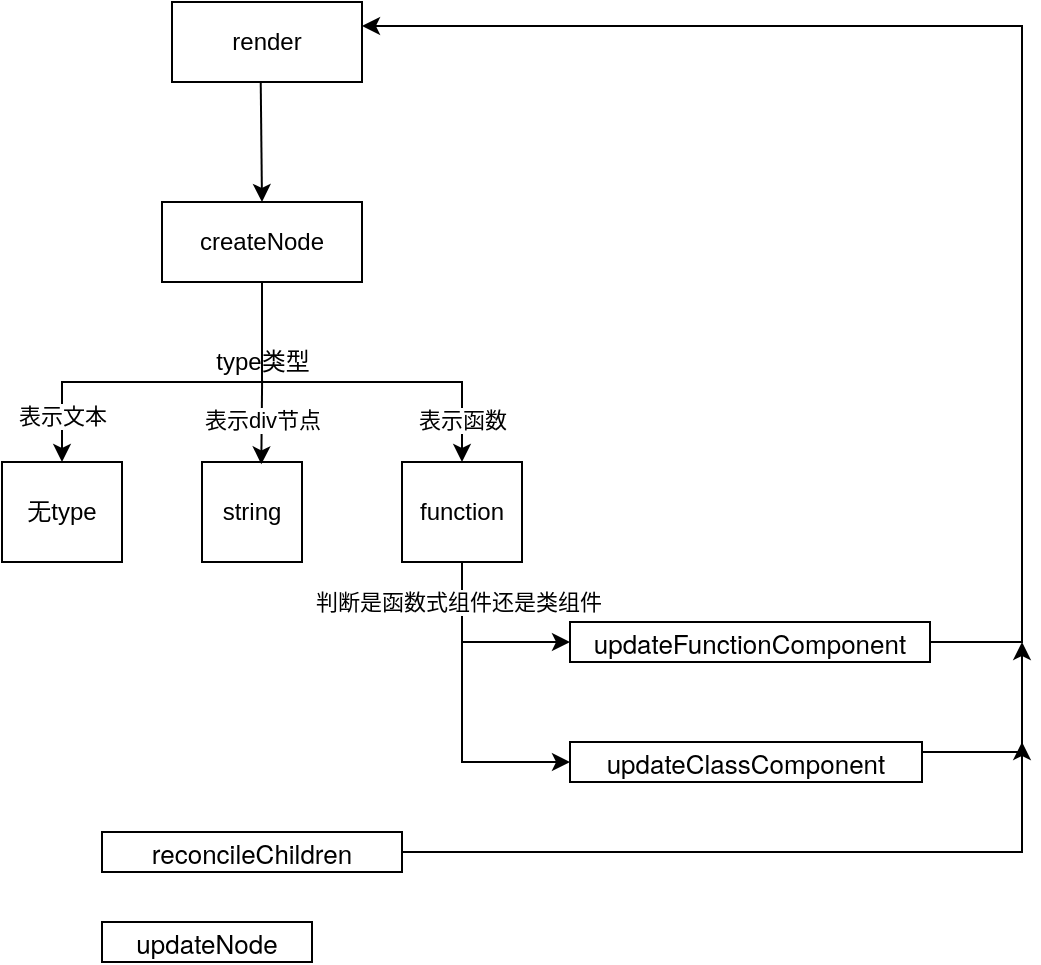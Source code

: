 <mxfile version="15.6.3" type="github">
  <diagram id="Qd1g5C2MhR4ghlp3BkJn" name="Page-1">
    <mxGraphModel dx="1082" dy="594" grid="1" gridSize="10" guides="1" tooltips="1" connect="1" arrows="1" fold="1" page="1" pageScale="1" pageWidth="827" pageHeight="1169" math="0" shadow="0">
      <root>
        <mxCell id="0" />
        <mxCell id="1" parent="0" />
        <mxCell id="nEoELE-P0bpkSJp-LcdI-7" value="render" style="rounded=0;whiteSpace=wrap;html=1;" vertex="1" parent="1">
          <mxGeometry x="215" y="160" width="95" height="40" as="geometry" />
        </mxCell>
        <mxCell id="nEoELE-P0bpkSJp-LcdI-8" value="" style="endArrow=classic;html=1;rounded=0;entryX=0.5;entryY=0;entryDx=0;entryDy=0;exitX=0.467;exitY=1.007;exitDx=0;exitDy=0;exitPerimeter=0;" edge="1" parent="1" source="nEoELE-P0bpkSJp-LcdI-7" target="nEoELE-P0bpkSJp-LcdI-9">
          <mxGeometry width="50" height="50" relative="1" as="geometry">
            <mxPoint x="250" y="250" as="sourcePoint" />
            <mxPoint x="320" y="280" as="targetPoint" />
            <Array as="points" />
          </mxGeometry>
        </mxCell>
        <mxCell id="nEoELE-P0bpkSJp-LcdI-9" value="createNode" style="rounded=0;whiteSpace=wrap;html=1;" vertex="1" parent="1">
          <mxGeometry x="210" y="260" width="100" height="40" as="geometry" />
        </mxCell>
        <mxCell id="nEoELE-P0bpkSJp-LcdI-13" value="无type" style="rounded=0;whiteSpace=wrap;html=1;align=center;direction=south;" vertex="1" parent="1">
          <mxGeometry x="130" y="390" width="60" height="50" as="geometry" />
        </mxCell>
        <mxCell id="nEoELE-P0bpkSJp-LcdI-14" value="string" style="rounded=0;whiteSpace=wrap;html=1;align=center;direction=south;" vertex="1" parent="1">
          <mxGeometry x="230" y="390" width="50" height="50" as="geometry" />
        </mxCell>
        <mxCell id="nEoELE-P0bpkSJp-LcdI-15" value="function" style="rounded=0;whiteSpace=wrap;html=1;align=center;direction=south;" vertex="1" parent="1">
          <mxGeometry x="330" y="390" width="60" height="50" as="geometry" />
        </mxCell>
        <mxCell id="nEoELE-P0bpkSJp-LcdI-36" value="" style="edgeStyle=segmentEdgeStyle;endArrow=classic;html=1;rounded=0;exitX=0.5;exitY=1;exitDx=0;exitDy=0;entryX=0;entryY=0.5;entryDx=0;entryDy=0;" edge="1" parent="1" source="nEoELE-P0bpkSJp-LcdI-9" target="nEoELE-P0bpkSJp-LcdI-15">
          <mxGeometry width="50" height="50" relative="1" as="geometry">
            <mxPoint x="360" y="330" as="sourcePoint" />
            <mxPoint x="410" y="280" as="targetPoint" />
            <Array as="points">
              <mxPoint x="260" y="350" />
              <mxPoint x="360" y="350" />
            </Array>
          </mxGeometry>
        </mxCell>
        <mxCell id="nEoELE-P0bpkSJp-LcdI-68" value="表示函数" style="edgeLabel;html=1;align=center;verticalAlign=middle;resizable=0;points=[];fontColor=#000000;" vertex="1" connectable="0" parent="nEoELE-P0bpkSJp-LcdI-36">
          <mxGeometry x="0.696" y="-1" relative="1" as="geometry">
            <mxPoint x="1" y="8" as="offset" />
          </mxGeometry>
        </mxCell>
        <mxCell id="nEoELE-P0bpkSJp-LcdI-37" value="" style="edgeStyle=segmentEdgeStyle;endArrow=classic;html=1;rounded=0;exitX=0.5;exitY=1;exitDx=0;exitDy=0;entryX=0;entryY=0.5;entryDx=0;entryDy=0;" edge="1" parent="1" source="nEoELE-P0bpkSJp-LcdI-9" target="nEoELE-P0bpkSJp-LcdI-13">
          <mxGeometry width="50" height="50" relative="1" as="geometry">
            <mxPoint x="270" y="320" as="sourcePoint" />
            <mxPoint x="360" y="400" as="targetPoint" />
            <Array as="points">
              <mxPoint x="260" y="350" />
              <mxPoint x="160" y="350" />
              <mxPoint x="160" y="390" />
            </Array>
          </mxGeometry>
        </mxCell>
        <mxCell id="nEoELE-P0bpkSJp-LcdI-67" value="表示文本" style="edgeLabel;html=1;align=center;verticalAlign=middle;resizable=0;points=[];fontColor=#000000;" vertex="1" connectable="0" parent="nEoELE-P0bpkSJp-LcdI-37">
          <mxGeometry x="0.752" relative="1" as="geometry">
            <mxPoint as="offset" />
          </mxGeometry>
        </mxCell>
        <mxCell id="nEoELE-P0bpkSJp-LcdI-38" value="type类型" style="text;html=1;align=center;verticalAlign=middle;resizable=0;points=[];autosize=1;strokeColor=none;fillColor=none;" vertex="1" parent="1">
          <mxGeometry x="230" y="330" width="60" height="20" as="geometry" />
        </mxCell>
        <mxCell id="nEoELE-P0bpkSJp-LcdI-39" value="&lt;div style=&quot;font-family: &amp;#34;menlo&amp;#34; , &amp;#34;monaco&amp;#34; , &amp;#34;courier new&amp;#34; , monospace ; font-size: 14px ; line-height: 21px&quot;&gt;&lt;div style=&quot;font-family: &amp;#34;menlo&amp;#34; , &amp;#34;monaco&amp;#34; , &amp;#34;courier new&amp;#34; , monospace ; line-height: 21px&quot;&gt;&lt;p class=&quot;p1&quot; style=&quot;margin: 0px ; font-stretch: normal ; font-size: 13px ; line-height: normal ; font-family: &amp;#34;helvetica neue&amp;#34;&quot;&gt;reconcileChildren&lt;/p&gt;&lt;/div&gt;&lt;/div&gt;" style="rounded=0;whiteSpace=wrap;html=1;align=center;" vertex="1" parent="1">
          <mxGeometry x="180" y="575" width="150" height="20" as="geometry" />
        </mxCell>
        <mxCell id="nEoELE-P0bpkSJp-LcdI-40" value="&lt;div style=&quot;font-family: &amp;#34;menlo&amp;#34; , &amp;#34;monaco&amp;#34; , &amp;#34;courier new&amp;#34; , monospace ; font-size: 14px ; line-height: 21px&quot;&gt;&lt;div style=&quot;font-family: &amp;#34;menlo&amp;#34; , &amp;#34;monaco&amp;#34; , &amp;#34;courier new&amp;#34; , monospace ; line-height: 21px&quot;&gt;&lt;p class=&quot;p1&quot; style=&quot;margin: 0px ; font-stretch: normal ; font-size: 13px ; line-height: normal ; font-family: &amp;#34;helvetica neue&amp;#34;&quot;&gt;updateClassComponent&lt;/p&gt;&lt;/div&gt;&lt;/div&gt;" style="rounded=0;whiteSpace=wrap;html=1;align=center;" vertex="1" parent="1">
          <mxGeometry x="414" y="530" width="176" height="20" as="geometry" />
        </mxCell>
        <mxCell id="nEoELE-P0bpkSJp-LcdI-41" value="&lt;div style=&quot;font-family: &amp;#34;menlo&amp;#34; , &amp;#34;monaco&amp;#34; , &amp;#34;courier new&amp;#34; , monospace ; font-size: 14px ; line-height: 21px&quot;&gt;&lt;div style=&quot;font-family: &amp;#34;menlo&amp;#34; , &amp;#34;monaco&amp;#34; , &amp;#34;courier new&amp;#34; , monospace ; line-height: 21px&quot;&gt;&lt;p class=&quot;p1&quot; style=&quot;margin: 0px ; font-stretch: normal ; font-size: 13px ; line-height: normal ; font-family: &amp;#34;helvetica neue&amp;#34;&quot;&gt;updateFunctionComponent&lt;/p&gt;&lt;/div&gt;&lt;/div&gt;" style="rounded=0;whiteSpace=wrap;html=1;align=center;" vertex="1" parent="1">
          <mxGeometry x="414" y="470" width="180" height="20" as="geometry" />
        </mxCell>
        <mxCell id="nEoELE-P0bpkSJp-LcdI-42" value="&lt;div style=&quot;font-family: &amp;#34;menlo&amp;#34; , &amp;#34;monaco&amp;#34; , &amp;#34;courier new&amp;#34; , monospace ; font-size: 14px ; line-height: 21px&quot;&gt;&lt;div style=&quot;font-family: &amp;#34;menlo&amp;#34; , &amp;#34;monaco&amp;#34; , &amp;#34;courier new&amp;#34; , monospace ; line-height: 21px&quot;&gt;&lt;p class=&quot;p1&quot; style=&quot;margin: 0px ; font-stretch: normal ; font-size: 13px ; line-height: normal ; font-family: &amp;#34;helvetica neue&amp;#34;&quot;&gt;updateNode&lt;/p&gt;&lt;/div&gt;&lt;/div&gt;" style="rounded=0;whiteSpace=wrap;html=1;align=center;" vertex="1" parent="1">
          <mxGeometry x="180" y="620" width="105" height="20" as="geometry" />
        </mxCell>
        <mxCell id="nEoELE-P0bpkSJp-LcdI-51" value="" style="edgeStyle=segmentEdgeStyle;endArrow=classic;html=1;rounded=0;fontColor=#000000;exitX=1;exitY=0.5;exitDx=0;exitDy=0;entryX=0;entryY=0.5;entryDx=0;entryDy=0;" edge="1" parent="1" source="nEoELE-P0bpkSJp-LcdI-15" target="nEoELE-P0bpkSJp-LcdI-41">
          <mxGeometry width="50" height="50" relative="1" as="geometry">
            <mxPoint x="330" y="510" as="sourcePoint" />
            <mxPoint x="410" y="480" as="targetPoint" />
            <Array as="points">
              <mxPoint x="360" y="480" />
            </Array>
          </mxGeometry>
        </mxCell>
        <mxCell id="nEoELE-P0bpkSJp-LcdI-54" value="判断是函数式组件还是类组件" style="edgeLabel;html=1;align=center;verticalAlign=middle;resizable=0;points=[];fontColor=#000000;" vertex="1" connectable="0" parent="nEoELE-P0bpkSJp-LcdI-51">
          <mxGeometry x="-0.58" y="-2" relative="1" as="geometry">
            <mxPoint as="offset" />
          </mxGeometry>
        </mxCell>
        <mxCell id="nEoELE-P0bpkSJp-LcdI-52" value="" style="edgeStyle=segmentEdgeStyle;endArrow=classic;html=1;rounded=0;fontColor=#000000;entryX=0;entryY=0.5;entryDx=0;entryDy=0;" edge="1" parent="1" target="nEoELE-P0bpkSJp-LcdI-40">
          <mxGeometry width="50" height="50" relative="1" as="geometry">
            <mxPoint x="360" y="480" as="sourcePoint" />
            <mxPoint x="390" y="440" as="targetPoint" />
            <Array as="points">
              <mxPoint x="360" y="540" />
            </Array>
          </mxGeometry>
        </mxCell>
        <mxCell id="nEoELE-P0bpkSJp-LcdI-55" value="" style="edgeStyle=segmentEdgeStyle;endArrow=classic;html=1;rounded=0;fontColor=#000000;exitX=1;exitY=0.5;exitDx=0;exitDy=0;" edge="1" parent="1" source="nEoELE-P0bpkSJp-LcdI-41">
          <mxGeometry width="50" height="50" relative="1" as="geometry">
            <mxPoint x="600" y="480" as="sourcePoint" />
            <mxPoint x="310" y="172" as="targetPoint" />
            <Array as="points">
              <mxPoint x="640" y="480" />
              <mxPoint x="640" y="172" />
            </Array>
          </mxGeometry>
        </mxCell>
        <mxCell id="nEoELE-P0bpkSJp-LcdI-61" value="" style="endArrow=classic;html=1;rounded=0;fontColor=#000000;exitX=0.501;exitY=0.959;exitDx=0;exitDy=0;exitPerimeter=0;entryX=0.023;entryY=0.407;entryDx=0;entryDy=0;entryPerimeter=0;" edge="1" parent="1" source="nEoELE-P0bpkSJp-LcdI-38" target="nEoELE-P0bpkSJp-LcdI-14">
          <mxGeometry width="50" height="50" relative="1" as="geometry">
            <mxPoint x="210" y="410" as="sourcePoint" />
            <mxPoint x="260" y="360" as="targetPoint" />
          </mxGeometry>
        </mxCell>
        <mxCell id="nEoELE-P0bpkSJp-LcdI-66" value="表示div节点" style="edgeLabel;html=1;align=center;verticalAlign=middle;resizable=0;points=[];fontColor=#000000;" vertex="1" connectable="0" parent="nEoELE-P0bpkSJp-LcdI-61">
          <mxGeometry x="-0.04" relative="1" as="geometry">
            <mxPoint as="offset" />
          </mxGeometry>
        </mxCell>
        <mxCell id="nEoELE-P0bpkSJp-LcdI-64" value="" style="edgeStyle=segmentEdgeStyle;endArrow=classic;html=1;rounded=0;fontColor=#000000;exitX=1;exitY=0.5;exitDx=0;exitDy=0;" edge="1" parent="1" source="nEoELE-P0bpkSJp-LcdI-39">
          <mxGeometry width="50" height="50" relative="1" as="geometry">
            <mxPoint x="400" y="400" as="sourcePoint" />
            <mxPoint x="640" y="530" as="targetPoint" />
          </mxGeometry>
        </mxCell>
        <mxCell id="nEoELE-P0bpkSJp-LcdI-65" value="" style="edgeStyle=segmentEdgeStyle;endArrow=classic;html=1;rounded=0;fontColor=#000000;exitX=1;exitY=0.25;exitDx=0;exitDy=0;" edge="1" parent="1" source="nEoELE-P0bpkSJp-LcdI-40">
          <mxGeometry width="50" height="50" relative="1" as="geometry">
            <mxPoint x="600" y="540" as="sourcePoint" />
            <mxPoint x="640" y="480" as="targetPoint" />
          </mxGeometry>
        </mxCell>
      </root>
    </mxGraphModel>
  </diagram>
</mxfile>
